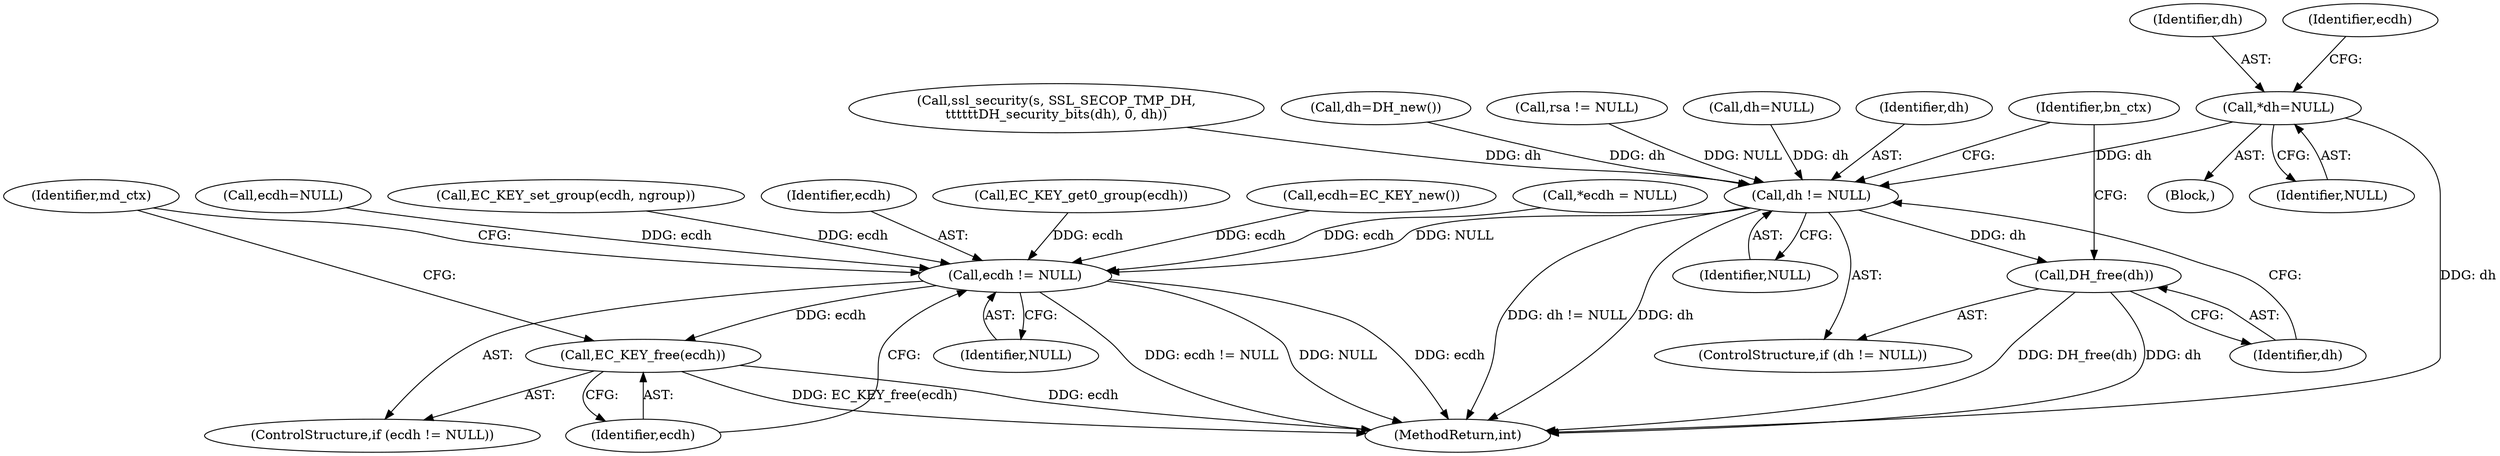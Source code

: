 digraph "0_openssl_ce325c60c74b0fa784f5872404b722e120e5cab0_0@pointer" {
"1000156" [label="(Call,*dh=NULL)"];
"1001769" [label="(Call,dh != NULL)"];
"1001772" [label="(Call,DH_free(dh))"];
"1001779" [label="(Call,ecdh != NULL)"];
"1001782" [label="(Call,EC_KEY_free(ecdh))"];
"1001770" [label="(Identifier,dh)"];
"1001115" [label="(Call,ssl_security(s, SSL_SECOP_TMP_DH,\n\t\t\t\t\t\tDH_security_bits(dh), 0, dh))"];
"1001779" [label="(Call,ecdh != NULL)"];
"1000129" [label="(Block,)"];
"1000956" [label="(Call,dh=DH_new())"];
"1001768" [label="(ControlStructure,if (dh != NULL))"];
"1001769" [label="(Call,dh != NULL)"];
"1001778" [label="(ControlStructure,if (ecdh != NULL))"];
"1001284" [label="(Call,EC_KEY_get0_group(ecdh))"];
"1001775" [label="(Identifier,bn_ctx)"];
"1001790" [label="(MethodReturn,int)"];
"1001783" [label="(Identifier,ecdh)"];
"1001773" [label="(Identifier,dh)"];
"1001206" [label="(Call,ecdh=EC_KEY_new())"];
"1000156" [label="(Call,*dh=NULL)"];
"1001781" [label="(Identifier,NULL)"];
"1001782" [label="(Call,EC_KEY_free(ecdh))"];
"1000160" [label="(Call,*ecdh = NULL)"];
"1000158" [label="(Identifier,NULL)"];
"1001786" [label="(Identifier,md_ctx)"];
"1001763" [label="(Call,rsa != NULL)"];
"1001772" [label="(Call,DH_free(dh))"];
"1000157" [label="(Identifier,dh)"];
"1001771" [label="(Identifier,NULL)"];
"1001417" [label="(Call,ecdh=NULL)"];
"1001271" [label="(Call,EC_KEY_set_group(ecdh, ngroup))"];
"1000161" [label="(Identifier,ecdh)"];
"1001176" [label="(Call,dh=NULL)"];
"1001780" [label="(Identifier,ecdh)"];
"1000156" -> "1000129"  [label="AST: "];
"1000156" -> "1000158"  [label="CFG: "];
"1000157" -> "1000156"  [label="AST: "];
"1000158" -> "1000156"  [label="AST: "];
"1000161" -> "1000156"  [label="CFG: "];
"1000156" -> "1001790"  [label="DDG: dh"];
"1000156" -> "1001769"  [label="DDG: dh"];
"1001769" -> "1001768"  [label="AST: "];
"1001769" -> "1001771"  [label="CFG: "];
"1001770" -> "1001769"  [label="AST: "];
"1001771" -> "1001769"  [label="AST: "];
"1001773" -> "1001769"  [label="CFG: "];
"1001775" -> "1001769"  [label="CFG: "];
"1001769" -> "1001790"  [label="DDG: dh != NULL"];
"1001769" -> "1001790"  [label="DDG: dh"];
"1001115" -> "1001769"  [label="DDG: dh"];
"1001176" -> "1001769"  [label="DDG: dh"];
"1000956" -> "1001769"  [label="DDG: dh"];
"1001763" -> "1001769"  [label="DDG: NULL"];
"1001769" -> "1001772"  [label="DDG: dh"];
"1001769" -> "1001779"  [label="DDG: NULL"];
"1001772" -> "1001768"  [label="AST: "];
"1001772" -> "1001773"  [label="CFG: "];
"1001773" -> "1001772"  [label="AST: "];
"1001775" -> "1001772"  [label="CFG: "];
"1001772" -> "1001790"  [label="DDG: DH_free(dh)"];
"1001772" -> "1001790"  [label="DDG: dh"];
"1001779" -> "1001778"  [label="AST: "];
"1001779" -> "1001781"  [label="CFG: "];
"1001780" -> "1001779"  [label="AST: "];
"1001781" -> "1001779"  [label="AST: "];
"1001783" -> "1001779"  [label="CFG: "];
"1001786" -> "1001779"  [label="CFG: "];
"1001779" -> "1001790"  [label="DDG: ecdh"];
"1001779" -> "1001790"  [label="DDG: ecdh != NULL"];
"1001779" -> "1001790"  [label="DDG: NULL"];
"1001284" -> "1001779"  [label="DDG: ecdh"];
"1001206" -> "1001779"  [label="DDG: ecdh"];
"1000160" -> "1001779"  [label="DDG: ecdh"];
"1001271" -> "1001779"  [label="DDG: ecdh"];
"1001417" -> "1001779"  [label="DDG: ecdh"];
"1001779" -> "1001782"  [label="DDG: ecdh"];
"1001782" -> "1001778"  [label="AST: "];
"1001782" -> "1001783"  [label="CFG: "];
"1001783" -> "1001782"  [label="AST: "];
"1001786" -> "1001782"  [label="CFG: "];
"1001782" -> "1001790"  [label="DDG: EC_KEY_free(ecdh)"];
"1001782" -> "1001790"  [label="DDG: ecdh"];
}
